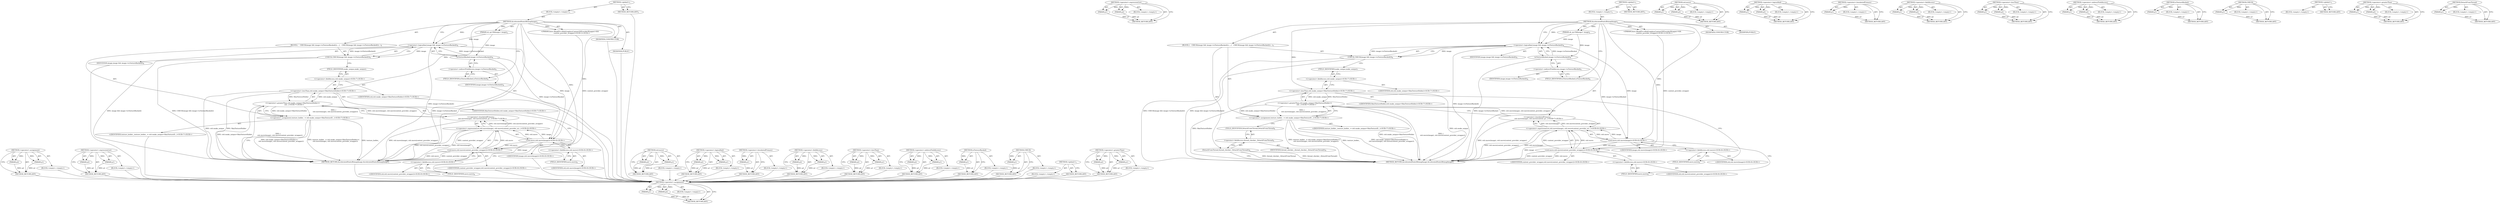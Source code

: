 digraph "&lt;operator&gt;.greaterThan" {
vulnerable_84 [label=<(METHOD,&lt;operator&gt;.assignment)>];
vulnerable_85 [label=<(PARAM,p1)>];
vulnerable_86 [label=<(PARAM,p2)>];
vulnerable_87 [label=<(BLOCK,&lt;empty&gt;,&lt;empty&gt;)>];
vulnerable_88 [label=<(METHOD_RETURN,ANY)>];
vulnerable_108 [label=<(METHOD,&lt;operator&gt;.expressionList)>];
vulnerable_109 [label=<(PARAM,p1)>];
vulnerable_110 [label=<(PARAM,p2)>];
vulnerable_111 [label=<(BLOCK,&lt;empty&gt;,&lt;empty&gt;)>];
vulnerable_112 [label=<(METHOD_RETURN,ANY)>];
vulnerable_6 [label=<(METHOD,&lt;global&gt;)<SUB>1</SUB>>];
vulnerable_7 [label=<(BLOCK,&lt;empty&gt;,&lt;empty&gt;)<SUB>1</SUB>>];
vulnerable_8 [label=<(METHOD,AcceleratedStaticBitmapImage)<SUB>1</SUB>>];
vulnerable_9 [label=<(PARAM,sk_sp&lt;SkImage&gt; image)<SUB>2</SUB>>];
vulnerable_10 [label="<(PARAM,base::WeakPtr&lt;WebGraphicsContext3DProviderWrapper&gt;&amp;&amp;
        context_provider_wrapper)<SUB>3</SUB>>"];
vulnerable_11 [label=<(BLOCK,{
   CHECK(image &amp;&amp; image-&gt;isTextureBacked());
...,{
   CHECK(image &amp;&amp; image-&gt;isTextureBacked());
...)<SUB>5</SUB>>];
vulnerable_12 [label=<(CHECK,CHECK(image &amp;&amp; image-&gt;isTextureBacked()))<SUB>6</SUB>>];
vulnerable_13 [label=<(&lt;operator&gt;.logicalAnd,image &amp;&amp; image-&gt;isTextureBacked())<SUB>6</SUB>>];
vulnerable_14 [label=<(IDENTIFIER,image,image &amp;&amp; image-&gt;isTextureBacked())<SUB>6</SUB>>];
vulnerable_15 [label=<(isTextureBacked,image-&gt;isTextureBacked())<SUB>6</SUB>>];
vulnerable_16 [label=<(&lt;operator&gt;.indirectFieldAccess,image-&gt;isTextureBacked)<SUB>6</SUB>>];
vulnerable_17 [label=<(IDENTIFIER,image,image-&gt;isTextureBacked())<SUB>6</SUB>>];
vulnerable_18 [label=<(FIELD_IDENTIFIER,isTextureBacked,isTextureBacked)<SUB>6</SUB>>];
vulnerable_19 [label="<(&lt;operator&gt;.assignment,texture_holder_ = std::make_unique&lt;SkiaTextureH...)<SUB>7</SUB>>"];
vulnerable_20 [label="<(IDENTIFIER,texture_holder_,texture_holder_ = std::make_unique&lt;SkiaTextureH...)<SUB>7</SUB>>"];
vulnerable_21 [label="<(&lt;operator&gt;.greaterThan,std::make_unique&lt;SkiaTextureHolder&gt;(
       std...)<SUB>7</SUB>>"];
vulnerable_22 [label="<(&lt;operator&gt;.lessThan,std::make_unique&lt;SkiaTextureHolder)<SUB>7</SUB>>"];
vulnerable_23 [label="<(&lt;operator&gt;.fieldAccess,std::make_unique)<SUB>7</SUB>>"];
vulnerable_24 [label="<(IDENTIFIER,std,std::make_unique&lt;SkiaTextureHolder)<SUB>7</SUB>>"];
vulnerable_25 [label=<(FIELD_IDENTIFIER,make_unique,make_unique)<SUB>7</SUB>>];
vulnerable_26 [label="<(IDENTIFIER,SkiaTextureHolder,std::make_unique&lt;SkiaTextureHolder)<SUB>7</SUB>>"];
vulnerable_27 [label="<(&lt;operator&gt;.bracketedPrimary,(
       std::move(image), std::move(context_pr...)<SUB>7</SUB>>"];
vulnerable_28 [label="<(&lt;operator&gt;.expressionList,std::move(image), std::move(context_provider_wr...)<SUB>8</SUB>>"];
vulnerable_29 [label="<(std.move,std::move(image))<SUB>8</SUB>>"];
vulnerable_30 [label="<(&lt;operator&gt;.fieldAccess,std::move)<SUB>8</SUB>>"];
vulnerable_31 [label="<(IDENTIFIER,std,std::move(image))<SUB>8</SUB>>"];
vulnerable_32 [label=<(FIELD_IDENTIFIER,move,move)<SUB>8</SUB>>];
vulnerable_33 [label="<(IDENTIFIER,image,std::move(image))<SUB>8</SUB>>"];
vulnerable_34 [label="<(std.move,std::move(context_provider_wrapper))<SUB>8</SUB>>"];
vulnerable_35 [label="<(&lt;operator&gt;.fieldAccess,std::move)<SUB>8</SUB>>"];
vulnerable_36 [label="<(IDENTIFIER,std,std::move(context_provider_wrapper))<SUB>8</SUB>>"];
vulnerable_37 [label=<(FIELD_IDENTIFIER,move,move)<SUB>8</SUB>>];
vulnerable_38 [label="<(IDENTIFIER,context_provider_wrapper,std::move(context_provider_wrapper))<SUB>8</SUB>>"];
vulnerable_39 [label=<(DetachFromThread,thread_checker_.DetachFromThread())<SUB>9</SUB>>];
vulnerable_40 [label=<(&lt;operator&gt;.fieldAccess,thread_checker_.DetachFromThread)<SUB>9</SUB>>];
vulnerable_41 [label=<(IDENTIFIER,thread_checker_,thread_checker_.DetachFromThread())<SUB>9</SUB>>];
vulnerable_42 [label=<(FIELD_IDENTIFIER,DetachFromThread,DetachFromThread)<SUB>9</SUB>>];
vulnerable_43 [label=<(MODIFIER,CONSTRUCTOR)>];
vulnerable_44 [label=<(MODIFIER,PUBLIC)>];
vulnerable_45 [label=<(METHOD_RETURN,AcceleratedStaticBitmapImage.AcceleratedStaticBitmapImage)<SUB>1</SUB>>];
vulnerable_47 [label=<(METHOD_RETURN,ANY)<SUB>1</SUB>>];
vulnerable_113 [label=<(METHOD,std.move)>];
vulnerable_114 [label=<(PARAM,p1)>];
vulnerable_115 [label=<(PARAM,p2)>];
vulnerable_116 [label=<(BLOCK,&lt;empty&gt;,&lt;empty&gt;)>];
vulnerable_117 [label=<(METHOD_RETURN,ANY)>];
vulnerable_70 [label=<(METHOD,&lt;operator&gt;.logicalAnd)>];
vulnerable_71 [label=<(PARAM,p1)>];
vulnerable_72 [label=<(PARAM,p2)>];
vulnerable_73 [label=<(BLOCK,&lt;empty&gt;,&lt;empty&gt;)>];
vulnerable_74 [label=<(METHOD_RETURN,ANY)>];
vulnerable_104 [label=<(METHOD,&lt;operator&gt;.bracketedPrimary)>];
vulnerable_105 [label=<(PARAM,p1)>];
vulnerable_106 [label=<(BLOCK,&lt;empty&gt;,&lt;empty&gt;)>];
vulnerable_107 [label=<(METHOD_RETURN,ANY)>];
vulnerable_99 [label=<(METHOD,&lt;operator&gt;.fieldAccess)>];
vulnerable_100 [label=<(PARAM,p1)>];
vulnerable_101 [label=<(PARAM,p2)>];
vulnerable_102 [label=<(BLOCK,&lt;empty&gt;,&lt;empty&gt;)>];
vulnerable_103 [label=<(METHOD_RETURN,ANY)>];
vulnerable_94 [label=<(METHOD,&lt;operator&gt;.lessThan)>];
vulnerable_95 [label=<(PARAM,p1)>];
vulnerable_96 [label=<(PARAM,p2)>];
vulnerable_97 [label=<(BLOCK,&lt;empty&gt;,&lt;empty&gt;)>];
vulnerable_98 [label=<(METHOD_RETURN,ANY)>];
vulnerable_79 [label=<(METHOD,&lt;operator&gt;.indirectFieldAccess)>];
vulnerable_80 [label=<(PARAM,p1)>];
vulnerable_81 [label=<(PARAM,p2)>];
vulnerable_82 [label=<(BLOCK,&lt;empty&gt;,&lt;empty&gt;)>];
vulnerable_83 [label=<(METHOD_RETURN,ANY)>];
vulnerable_75 [label=<(METHOD,isTextureBacked)>];
vulnerable_76 [label=<(PARAM,p1)>];
vulnerable_77 [label=<(BLOCK,&lt;empty&gt;,&lt;empty&gt;)>];
vulnerable_78 [label=<(METHOD_RETURN,ANY)>];
vulnerable_66 [label=<(METHOD,CHECK)>];
vulnerable_67 [label=<(PARAM,p1)>];
vulnerable_68 [label=<(BLOCK,&lt;empty&gt;,&lt;empty&gt;)>];
vulnerable_69 [label=<(METHOD_RETURN,ANY)>];
vulnerable_60 [label=<(METHOD,&lt;global&gt;)<SUB>1</SUB>>];
vulnerable_61 [label=<(BLOCK,&lt;empty&gt;,&lt;empty&gt;)>];
vulnerable_62 [label=<(METHOD_RETURN,ANY)>];
vulnerable_89 [label=<(METHOD,&lt;operator&gt;.greaterThan)>];
vulnerable_90 [label=<(PARAM,p1)>];
vulnerable_91 [label=<(PARAM,p2)>];
vulnerable_92 [label=<(BLOCK,&lt;empty&gt;,&lt;empty&gt;)>];
vulnerable_93 [label=<(METHOD_RETURN,ANY)>];
vulnerable_118 [label=<(METHOD,DetachFromThread)>];
vulnerable_119 [label=<(PARAM,p1)>];
vulnerable_120 [label=<(BLOCK,&lt;empty&gt;,&lt;empty&gt;)>];
vulnerable_121 [label=<(METHOD_RETURN,ANY)>];
fixed_80 [label=<(METHOD,&lt;operator&gt;.assignment)>];
fixed_81 [label=<(PARAM,p1)>];
fixed_82 [label=<(PARAM,p2)>];
fixed_83 [label=<(BLOCK,&lt;empty&gt;,&lt;empty&gt;)>];
fixed_84 [label=<(METHOD_RETURN,ANY)>];
fixed_104 [label=<(METHOD,&lt;operator&gt;.expressionList)>];
fixed_105 [label=<(PARAM,p1)>];
fixed_106 [label=<(PARAM,p2)>];
fixed_107 [label=<(BLOCK,&lt;empty&gt;,&lt;empty&gt;)>];
fixed_108 [label=<(METHOD_RETURN,ANY)>];
fixed_6 [label=<(METHOD,&lt;global&gt;)<SUB>1</SUB>>];
fixed_7 [label=<(BLOCK,&lt;empty&gt;,&lt;empty&gt;)<SUB>1</SUB>>];
fixed_8 [label=<(METHOD,AcceleratedStaticBitmapImage)<SUB>1</SUB>>];
fixed_9 [label=<(PARAM,sk_sp&lt;SkImage&gt; image)<SUB>2</SUB>>];
fixed_10 [label="<(PARAM,base::WeakPtr&lt;WebGraphicsContext3DProviderWrapper&gt;&amp;&amp;
        context_provider_wrapper)<SUB>3</SUB>>"];
fixed_11 [label=<(BLOCK,{
   CHECK(image &amp;&amp; image-&gt;isTextureBacked());
...,{
   CHECK(image &amp;&amp; image-&gt;isTextureBacked());
...)<SUB>5</SUB>>];
fixed_12 [label=<(CHECK,CHECK(image &amp;&amp; image-&gt;isTextureBacked()))<SUB>6</SUB>>];
fixed_13 [label=<(&lt;operator&gt;.logicalAnd,image &amp;&amp; image-&gt;isTextureBacked())<SUB>6</SUB>>];
fixed_14 [label=<(IDENTIFIER,image,image &amp;&amp; image-&gt;isTextureBacked())<SUB>6</SUB>>];
fixed_15 [label=<(isTextureBacked,image-&gt;isTextureBacked())<SUB>6</SUB>>];
fixed_16 [label=<(&lt;operator&gt;.indirectFieldAccess,image-&gt;isTextureBacked)<SUB>6</SUB>>];
fixed_17 [label=<(IDENTIFIER,image,image-&gt;isTextureBacked())<SUB>6</SUB>>];
fixed_18 [label=<(FIELD_IDENTIFIER,isTextureBacked,isTextureBacked)<SUB>6</SUB>>];
fixed_19 [label="<(&lt;operator&gt;.assignment,texture_holder_ = std::make_unique&lt;SkiaTextureH...)<SUB>7</SUB>>"];
fixed_20 [label="<(IDENTIFIER,texture_holder_,texture_holder_ = std::make_unique&lt;SkiaTextureH...)<SUB>7</SUB>>"];
fixed_21 [label="<(&lt;operator&gt;.greaterThan,std::make_unique&lt;SkiaTextureHolder&gt;(
       std...)<SUB>7</SUB>>"];
fixed_22 [label="<(&lt;operator&gt;.lessThan,std::make_unique&lt;SkiaTextureHolder)<SUB>7</SUB>>"];
fixed_23 [label="<(&lt;operator&gt;.fieldAccess,std::make_unique)<SUB>7</SUB>>"];
fixed_24 [label="<(IDENTIFIER,std,std::make_unique&lt;SkiaTextureHolder)<SUB>7</SUB>>"];
fixed_25 [label=<(FIELD_IDENTIFIER,make_unique,make_unique)<SUB>7</SUB>>];
fixed_26 [label="<(IDENTIFIER,SkiaTextureHolder,std::make_unique&lt;SkiaTextureHolder)<SUB>7</SUB>>"];
fixed_27 [label="<(&lt;operator&gt;.bracketedPrimary,(
       std::move(image), std::move(context_pr...)<SUB>7</SUB>>"];
fixed_28 [label="<(&lt;operator&gt;.expressionList,std::move(image), std::move(context_provider_wr...)<SUB>8</SUB>>"];
fixed_29 [label="<(std.move,std::move(image))<SUB>8</SUB>>"];
fixed_30 [label="<(&lt;operator&gt;.fieldAccess,std::move)<SUB>8</SUB>>"];
fixed_31 [label="<(IDENTIFIER,std,std::move(image))<SUB>8</SUB>>"];
fixed_32 [label=<(FIELD_IDENTIFIER,move,move)<SUB>8</SUB>>];
fixed_33 [label="<(IDENTIFIER,image,std::move(image))<SUB>8</SUB>>"];
fixed_34 [label="<(std.move,std::move(context_provider_wrapper))<SUB>8</SUB>>"];
fixed_35 [label="<(&lt;operator&gt;.fieldAccess,std::move)<SUB>8</SUB>>"];
fixed_36 [label="<(IDENTIFIER,std,std::move(context_provider_wrapper))<SUB>8</SUB>>"];
fixed_37 [label=<(FIELD_IDENTIFIER,move,move)<SUB>8</SUB>>];
fixed_38 [label="<(IDENTIFIER,context_provider_wrapper,std::move(context_provider_wrapper))<SUB>8</SUB>>"];
fixed_39 [label=<(MODIFIER,CONSTRUCTOR)>];
fixed_40 [label=<(MODIFIER,PUBLIC)>];
fixed_41 [label=<(METHOD_RETURN,AcceleratedStaticBitmapImage.AcceleratedStaticBitmapImage)<SUB>1</SUB>>];
fixed_43 [label=<(METHOD_RETURN,ANY)<SUB>1</SUB>>];
fixed_109 [label=<(METHOD,std.move)>];
fixed_110 [label=<(PARAM,p1)>];
fixed_111 [label=<(PARAM,p2)>];
fixed_112 [label=<(BLOCK,&lt;empty&gt;,&lt;empty&gt;)>];
fixed_113 [label=<(METHOD_RETURN,ANY)>];
fixed_66 [label=<(METHOD,&lt;operator&gt;.logicalAnd)>];
fixed_67 [label=<(PARAM,p1)>];
fixed_68 [label=<(PARAM,p2)>];
fixed_69 [label=<(BLOCK,&lt;empty&gt;,&lt;empty&gt;)>];
fixed_70 [label=<(METHOD_RETURN,ANY)>];
fixed_100 [label=<(METHOD,&lt;operator&gt;.bracketedPrimary)>];
fixed_101 [label=<(PARAM,p1)>];
fixed_102 [label=<(BLOCK,&lt;empty&gt;,&lt;empty&gt;)>];
fixed_103 [label=<(METHOD_RETURN,ANY)>];
fixed_95 [label=<(METHOD,&lt;operator&gt;.fieldAccess)>];
fixed_96 [label=<(PARAM,p1)>];
fixed_97 [label=<(PARAM,p2)>];
fixed_98 [label=<(BLOCK,&lt;empty&gt;,&lt;empty&gt;)>];
fixed_99 [label=<(METHOD_RETURN,ANY)>];
fixed_90 [label=<(METHOD,&lt;operator&gt;.lessThan)>];
fixed_91 [label=<(PARAM,p1)>];
fixed_92 [label=<(PARAM,p2)>];
fixed_93 [label=<(BLOCK,&lt;empty&gt;,&lt;empty&gt;)>];
fixed_94 [label=<(METHOD_RETURN,ANY)>];
fixed_75 [label=<(METHOD,&lt;operator&gt;.indirectFieldAccess)>];
fixed_76 [label=<(PARAM,p1)>];
fixed_77 [label=<(PARAM,p2)>];
fixed_78 [label=<(BLOCK,&lt;empty&gt;,&lt;empty&gt;)>];
fixed_79 [label=<(METHOD_RETURN,ANY)>];
fixed_71 [label=<(METHOD,isTextureBacked)>];
fixed_72 [label=<(PARAM,p1)>];
fixed_73 [label=<(BLOCK,&lt;empty&gt;,&lt;empty&gt;)>];
fixed_74 [label=<(METHOD_RETURN,ANY)>];
fixed_62 [label=<(METHOD,CHECK)>];
fixed_63 [label=<(PARAM,p1)>];
fixed_64 [label=<(BLOCK,&lt;empty&gt;,&lt;empty&gt;)>];
fixed_65 [label=<(METHOD_RETURN,ANY)>];
fixed_56 [label=<(METHOD,&lt;global&gt;)<SUB>1</SUB>>];
fixed_57 [label=<(BLOCK,&lt;empty&gt;,&lt;empty&gt;)>];
fixed_58 [label=<(METHOD_RETURN,ANY)>];
fixed_85 [label=<(METHOD,&lt;operator&gt;.greaterThan)>];
fixed_86 [label=<(PARAM,p1)>];
fixed_87 [label=<(PARAM,p2)>];
fixed_88 [label=<(BLOCK,&lt;empty&gt;,&lt;empty&gt;)>];
fixed_89 [label=<(METHOD_RETURN,ANY)>];
vulnerable_84 -> vulnerable_85  [key=0, label="AST: "];
vulnerable_84 -> vulnerable_85  [key=1, label="DDG: "];
vulnerable_84 -> vulnerable_87  [key=0, label="AST: "];
vulnerable_84 -> vulnerable_86  [key=0, label="AST: "];
vulnerable_84 -> vulnerable_86  [key=1, label="DDG: "];
vulnerable_84 -> vulnerable_88  [key=0, label="AST: "];
vulnerable_84 -> vulnerable_88  [key=1, label="CFG: "];
vulnerable_85 -> vulnerable_88  [key=0, label="DDG: p1"];
vulnerable_86 -> vulnerable_88  [key=0, label="DDG: p2"];
vulnerable_108 -> vulnerable_109  [key=0, label="AST: "];
vulnerable_108 -> vulnerable_109  [key=1, label="DDG: "];
vulnerable_108 -> vulnerable_111  [key=0, label="AST: "];
vulnerable_108 -> vulnerable_110  [key=0, label="AST: "];
vulnerable_108 -> vulnerable_110  [key=1, label="DDG: "];
vulnerable_108 -> vulnerable_112  [key=0, label="AST: "];
vulnerable_108 -> vulnerable_112  [key=1, label="CFG: "];
vulnerable_109 -> vulnerable_112  [key=0, label="DDG: p1"];
vulnerable_110 -> vulnerable_112  [key=0, label="DDG: p2"];
vulnerable_6 -> vulnerable_7  [key=0, label="AST: "];
vulnerable_6 -> vulnerable_47  [key=0, label="AST: "];
vulnerable_6 -> vulnerable_47  [key=1, label="CFG: "];
vulnerable_7 -> vulnerable_8  [key=0, label="AST: "];
vulnerable_8 -> vulnerable_9  [key=0, label="AST: "];
vulnerable_8 -> vulnerable_9  [key=1, label="DDG: "];
vulnerable_8 -> vulnerable_10  [key=0, label="AST: "];
vulnerable_8 -> vulnerable_10  [key=1, label="DDG: "];
vulnerable_8 -> vulnerable_11  [key=0, label="AST: "];
vulnerable_8 -> vulnerable_43  [key=0, label="AST: "];
vulnerable_8 -> vulnerable_44  [key=0, label="AST: "];
vulnerable_8 -> vulnerable_45  [key=0, label="AST: "];
vulnerable_8 -> vulnerable_13  [key=0, label="CFG: "];
vulnerable_8 -> vulnerable_13  [key=1, label="DDG: "];
vulnerable_8 -> vulnerable_18  [key=0, label="CFG: "];
vulnerable_8 -> vulnerable_22  [key=0, label="DDG: "];
vulnerable_8 -> vulnerable_29  [key=0, label="DDG: "];
vulnerable_8 -> vulnerable_34  [key=0, label="DDG: "];
vulnerable_9 -> vulnerable_13  [key=0, label="DDG: image"];
vulnerable_9 -> vulnerable_15  [key=0, label="DDG: image"];
vulnerable_10 -> vulnerable_34  [key=0, label="DDG: context_provider_wrapper"];
vulnerable_11 -> vulnerable_12  [key=0, label="AST: "];
vulnerable_11 -> vulnerable_19  [key=0, label="AST: "];
vulnerable_11 -> vulnerable_39  [key=0, label="AST: "];
vulnerable_12 -> vulnerable_13  [key=0, label="AST: "];
vulnerable_12 -> vulnerable_25  [key=0, label="CFG: "];
vulnerable_12 -> vulnerable_45  [key=0, label="DDG: image &amp;&amp; image-&gt;isTextureBacked()"];
vulnerable_12 -> vulnerable_45  [key=1, label="DDG: CHECK(image &amp;&amp; image-&gt;isTextureBacked())"];
vulnerable_13 -> vulnerable_14  [key=0, label="AST: "];
vulnerable_13 -> vulnerable_15  [key=0, label="AST: "];
vulnerable_13 -> vulnerable_12  [key=0, label="CFG: "];
vulnerable_13 -> vulnerable_12  [key=1, label="DDG: image"];
vulnerable_13 -> vulnerable_12  [key=2, label="DDG: image-&gt;isTextureBacked()"];
vulnerable_13 -> vulnerable_45  [key=0, label="DDG: image-&gt;isTextureBacked()"];
vulnerable_13 -> vulnerable_29  [key=0, label="DDG: image"];
vulnerable_15 -> vulnerable_16  [key=0, label="AST: "];
vulnerable_15 -> vulnerable_13  [key=0, label="CFG: "];
vulnerable_15 -> vulnerable_13  [key=1, label="DDG: image-&gt;isTextureBacked"];
vulnerable_15 -> vulnerable_45  [key=0, label="DDG: image-&gt;isTextureBacked"];
vulnerable_15 -> vulnerable_29  [key=0, label="DDG: image-&gt;isTextureBacked"];
vulnerable_16 -> vulnerable_17  [key=0, label="AST: "];
vulnerable_16 -> vulnerable_18  [key=0, label="AST: "];
vulnerable_16 -> vulnerable_15  [key=0, label="CFG: "];
vulnerable_18 -> vulnerable_16  [key=0, label="CFG: "];
vulnerable_19 -> vulnerable_20  [key=0, label="AST: "];
vulnerable_19 -> vulnerable_21  [key=0, label="AST: "];
vulnerable_19 -> vulnerable_42  [key=0, label="CFG: "];
vulnerable_19 -> vulnerable_45  [key=0, label="DDG: std::make_unique&lt;SkiaTextureHolder&gt;(
       std::move(image), std::move(context_provider_wrapper))"];
vulnerable_19 -> vulnerable_45  [key=1, label="DDG: texture_holder_ = std::make_unique&lt;SkiaTextureHolder&gt;(
       std::move(image), std::move(context_provider_wrapper))"];
vulnerable_19 -> vulnerable_45  [key=2, label="DDG: texture_holder_"];
vulnerable_21 -> vulnerable_22  [key=0, label="AST: "];
vulnerable_21 -> vulnerable_27  [key=0, label="AST: "];
vulnerable_21 -> vulnerable_19  [key=0, label="CFG: "];
vulnerable_21 -> vulnerable_19  [key=1, label="DDG: std::make_unique&lt;SkiaTextureHolder"];
vulnerable_21 -> vulnerable_19  [key=2, label="DDG: (
       std::move(image), std::move(context_provider_wrapper))"];
vulnerable_21 -> vulnerable_45  [key=0, label="DDG: std::make_unique&lt;SkiaTextureHolder"];
vulnerable_21 -> vulnerable_45  [key=1, label="DDG: (
       std::move(image), std::move(context_provider_wrapper))"];
vulnerable_22 -> vulnerable_23  [key=0, label="AST: "];
vulnerable_22 -> vulnerable_26  [key=0, label="AST: "];
vulnerable_22 -> vulnerable_32  [key=0, label="CFG: "];
vulnerable_22 -> vulnerable_45  [key=0, label="DDG: std::make_unique"];
vulnerable_22 -> vulnerable_45  [key=1, label="DDG: SkiaTextureHolder"];
vulnerable_22 -> vulnerable_21  [key=0, label="DDG: std::make_unique"];
vulnerable_22 -> vulnerable_21  [key=1, label="DDG: SkiaTextureHolder"];
vulnerable_23 -> vulnerable_24  [key=0, label="AST: "];
vulnerable_23 -> vulnerable_25  [key=0, label="AST: "];
vulnerable_23 -> vulnerable_22  [key=0, label="CFG: "];
vulnerable_25 -> vulnerable_23  [key=0, label="CFG: "];
vulnerable_27 -> vulnerable_28  [key=0, label="AST: "];
vulnerable_27 -> vulnerable_21  [key=0, label="CFG: "];
vulnerable_27 -> vulnerable_21  [key=1, label="DDG: std::move(image), std::move(context_provider_wrapper)"];
vulnerable_27 -> vulnerable_45  [key=0, label="DDG: std::move(image), std::move(context_provider_wrapper)"];
vulnerable_28 -> vulnerable_29  [key=0, label="AST: "];
vulnerable_28 -> vulnerable_34  [key=0, label="AST: "];
vulnerable_28 -> vulnerable_27  [key=0, label="CFG: "];
vulnerable_28 -> vulnerable_27  [key=1, label="DDG: std::move(image)"];
vulnerable_28 -> vulnerable_27  [key=2, label="DDG: std::move(context_provider_wrapper)"];
vulnerable_28 -> vulnerable_45  [key=0, label="DDG: std::move(image)"];
vulnerable_28 -> vulnerable_45  [key=1, label="DDG: std::move(context_provider_wrapper)"];
vulnerable_29 -> vulnerable_30  [key=0, label="AST: "];
vulnerable_29 -> vulnerable_33  [key=0, label="AST: "];
vulnerable_29 -> vulnerable_37  [key=0, label="CFG: "];
vulnerable_29 -> vulnerable_45  [key=0, label="DDG: image"];
vulnerable_29 -> vulnerable_28  [key=0, label="DDG: std::move"];
vulnerable_29 -> vulnerable_28  [key=1, label="DDG: image"];
vulnerable_29 -> vulnerable_34  [key=0, label="DDG: std::move"];
vulnerable_30 -> vulnerable_31  [key=0, label="AST: "];
vulnerable_30 -> vulnerable_32  [key=0, label="AST: "];
vulnerable_30 -> vulnerable_29  [key=0, label="CFG: "];
vulnerable_32 -> vulnerable_30  [key=0, label="CFG: "];
vulnerable_34 -> vulnerable_35  [key=0, label="AST: "];
vulnerable_34 -> vulnerable_38  [key=0, label="AST: "];
vulnerable_34 -> vulnerable_28  [key=0, label="CFG: "];
vulnerable_34 -> vulnerable_28  [key=1, label="DDG: std::move"];
vulnerable_34 -> vulnerable_28  [key=2, label="DDG: context_provider_wrapper"];
vulnerable_34 -> vulnerable_45  [key=0, label="DDG: std::move"];
vulnerable_34 -> vulnerable_45  [key=1, label="DDG: context_provider_wrapper"];
vulnerable_35 -> vulnerable_36  [key=0, label="AST: "];
vulnerable_35 -> vulnerable_37  [key=0, label="AST: "];
vulnerable_35 -> vulnerable_34  [key=0, label="CFG: "];
vulnerable_37 -> vulnerable_35  [key=0, label="CFG: "];
vulnerable_39 -> vulnerable_40  [key=0, label="AST: "];
vulnerable_39 -> vulnerable_45  [key=0, label="CFG: "];
vulnerable_39 -> vulnerable_45  [key=1, label="DDG: thread_checker_.DetachFromThread"];
vulnerable_39 -> vulnerable_45  [key=2, label="DDG: thread_checker_.DetachFromThread()"];
vulnerable_40 -> vulnerable_41  [key=0, label="AST: "];
vulnerable_40 -> vulnerable_42  [key=0, label="AST: "];
vulnerable_40 -> vulnerable_39  [key=0, label="CFG: "];
vulnerable_42 -> vulnerable_40  [key=0, label="CFG: "];
vulnerable_113 -> vulnerable_114  [key=0, label="AST: "];
vulnerable_113 -> vulnerable_114  [key=1, label="DDG: "];
vulnerable_113 -> vulnerable_116  [key=0, label="AST: "];
vulnerable_113 -> vulnerable_115  [key=0, label="AST: "];
vulnerable_113 -> vulnerable_115  [key=1, label="DDG: "];
vulnerable_113 -> vulnerable_117  [key=0, label="AST: "];
vulnerable_113 -> vulnerable_117  [key=1, label="CFG: "];
vulnerable_114 -> vulnerable_117  [key=0, label="DDG: p1"];
vulnerable_115 -> vulnerable_117  [key=0, label="DDG: p2"];
vulnerable_70 -> vulnerable_71  [key=0, label="AST: "];
vulnerable_70 -> vulnerable_71  [key=1, label="DDG: "];
vulnerable_70 -> vulnerable_73  [key=0, label="AST: "];
vulnerable_70 -> vulnerable_72  [key=0, label="AST: "];
vulnerable_70 -> vulnerable_72  [key=1, label="DDG: "];
vulnerable_70 -> vulnerable_74  [key=0, label="AST: "];
vulnerable_70 -> vulnerable_74  [key=1, label="CFG: "];
vulnerable_71 -> vulnerable_74  [key=0, label="DDG: p1"];
vulnerable_72 -> vulnerable_74  [key=0, label="DDG: p2"];
vulnerable_104 -> vulnerable_105  [key=0, label="AST: "];
vulnerable_104 -> vulnerable_105  [key=1, label="DDG: "];
vulnerable_104 -> vulnerable_106  [key=0, label="AST: "];
vulnerable_104 -> vulnerable_107  [key=0, label="AST: "];
vulnerable_104 -> vulnerable_107  [key=1, label="CFG: "];
vulnerable_105 -> vulnerable_107  [key=0, label="DDG: p1"];
vulnerable_99 -> vulnerable_100  [key=0, label="AST: "];
vulnerable_99 -> vulnerable_100  [key=1, label="DDG: "];
vulnerable_99 -> vulnerable_102  [key=0, label="AST: "];
vulnerable_99 -> vulnerable_101  [key=0, label="AST: "];
vulnerable_99 -> vulnerable_101  [key=1, label="DDG: "];
vulnerable_99 -> vulnerable_103  [key=0, label="AST: "];
vulnerable_99 -> vulnerable_103  [key=1, label="CFG: "];
vulnerable_100 -> vulnerable_103  [key=0, label="DDG: p1"];
vulnerable_101 -> vulnerable_103  [key=0, label="DDG: p2"];
vulnerable_94 -> vulnerable_95  [key=0, label="AST: "];
vulnerable_94 -> vulnerable_95  [key=1, label="DDG: "];
vulnerable_94 -> vulnerable_97  [key=0, label="AST: "];
vulnerable_94 -> vulnerable_96  [key=0, label="AST: "];
vulnerable_94 -> vulnerable_96  [key=1, label="DDG: "];
vulnerable_94 -> vulnerable_98  [key=0, label="AST: "];
vulnerable_94 -> vulnerable_98  [key=1, label="CFG: "];
vulnerable_95 -> vulnerable_98  [key=0, label="DDG: p1"];
vulnerable_96 -> vulnerable_98  [key=0, label="DDG: p2"];
vulnerable_79 -> vulnerable_80  [key=0, label="AST: "];
vulnerable_79 -> vulnerable_80  [key=1, label="DDG: "];
vulnerable_79 -> vulnerable_82  [key=0, label="AST: "];
vulnerable_79 -> vulnerable_81  [key=0, label="AST: "];
vulnerable_79 -> vulnerable_81  [key=1, label="DDG: "];
vulnerable_79 -> vulnerable_83  [key=0, label="AST: "];
vulnerable_79 -> vulnerable_83  [key=1, label="CFG: "];
vulnerable_80 -> vulnerable_83  [key=0, label="DDG: p1"];
vulnerable_81 -> vulnerable_83  [key=0, label="DDG: p2"];
vulnerable_75 -> vulnerable_76  [key=0, label="AST: "];
vulnerable_75 -> vulnerable_76  [key=1, label="DDG: "];
vulnerable_75 -> vulnerable_77  [key=0, label="AST: "];
vulnerable_75 -> vulnerable_78  [key=0, label="AST: "];
vulnerable_75 -> vulnerable_78  [key=1, label="CFG: "];
vulnerable_76 -> vulnerable_78  [key=0, label="DDG: p1"];
vulnerable_66 -> vulnerable_67  [key=0, label="AST: "];
vulnerable_66 -> vulnerable_67  [key=1, label="DDG: "];
vulnerable_66 -> vulnerable_68  [key=0, label="AST: "];
vulnerable_66 -> vulnerable_69  [key=0, label="AST: "];
vulnerable_66 -> vulnerable_69  [key=1, label="CFG: "];
vulnerable_67 -> vulnerable_69  [key=0, label="DDG: p1"];
vulnerable_60 -> vulnerable_61  [key=0, label="AST: "];
vulnerable_60 -> vulnerable_62  [key=0, label="AST: "];
vulnerable_60 -> vulnerable_62  [key=1, label="CFG: "];
vulnerable_89 -> vulnerable_90  [key=0, label="AST: "];
vulnerable_89 -> vulnerable_90  [key=1, label="DDG: "];
vulnerable_89 -> vulnerable_92  [key=0, label="AST: "];
vulnerable_89 -> vulnerable_91  [key=0, label="AST: "];
vulnerable_89 -> vulnerable_91  [key=1, label="DDG: "];
vulnerable_89 -> vulnerable_93  [key=0, label="AST: "];
vulnerable_89 -> vulnerable_93  [key=1, label="CFG: "];
vulnerable_90 -> vulnerable_93  [key=0, label="DDG: p1"];
vulnerable_91 -> vulnerable_93  [key=0, label="DDG: p2"];
vulnerable_118 -> vulnerable_119  [key=0, label="AST: "];
vulnerable_118 -> vulnerable_119  [key=1, label="DDG: "];
vulnerable_118 -> vulnerable_120  [key=0, label="AST: "];
vulnerable_118 -> vulnerable_121  [key=0, label="AST: "];
vulnerable_118 -> vulnerable_121  [key=1, label="CFG: "];
vulnerable_119 -> vulnerable_121  [key=0, label="DDG: p1"];
fixed_80 -> fixed_81  [key=0, label="AST: "];
fixed_80 -> fixed_81  [key=1, label="DDG: "];
fixed_80 -> fixed_83  [key=0, label="AST: "];
fixed_80 -> fixed_82  [key=0, label="AST: "];
fixed_80 -> fixed_82  [key=1, label="DDG: "];
fixed_80 -> fixed_84  [key=0, label="AST: "];
fixed_80 -> fixed_84  [key=1, label="CFG: "];
fixed_81 -> fixed_84  [key=0, label="DDG: p1"];
fixed_82 -> fixed_84  [key=0, label="DDG: p2"];
fixed_83 -> vulnerable_84  [key=0];
fixed_84 -> vulnerable_84  [key=0];
fixed_104 -> fixed_105  [key=0, label="AST: "];
fixed_104 -> fixed_105  [key=1, label="DDG: "];
fixed_104 -> fixed_107  [key=0, label="AST: "];
fixed_104 -> fixed_106  [key=0, label="AST: "];
fixed_104 -> fixed_106  [key=1, label="DDG: "];
fixed_104 -> fixed_108  [key=0, label="AST: "];
fixed_104 -> fixed_108  [key=1, label="CFG: "];
fixed_105 -> fixed_108  [key=0, label="DDG: p1"];
fixed_106 -> fixed_108  [key=0, label="DDG: p2"];
fixed_107 -> vulnerable_84  [key=0];
fixed_108 -> vulnerable_84  [key=0];
fixed_6 -> fixed_7  [key=0, label="AST: "];
fixed_6 -> fixed_43  [key=0, label="AST: "];
fixed_6 -> fixed_43  [key=1, label="CFG: "];
fixed_7 -> fixed_8  [key=0, label="AST: "];
fixed_8 -> fixed_9  [key=0, label="AST: "];
fixed_8 -> fixed_9  [key=1, label="DDG: "];
fixed_8 -> fixed_10  [key=0, label="AST: "];
fixed_8 -> fixed_10  [key=1, label="DDG: "];
fixed_8 -> fixed_11  [key=0, label="AST: "];
fixed_8 -> fixed_39  [key=0, label="AST: "];
fixed_8 -> fixed_40  [key=0, label="AST: "];
fixed_8 -> fixed_41  [key=0, label="AST: "];
fixed_8 -> fixed_13  [key=0, label="CFG: "];
fixed_8 -> fixed_13  [key=1, label="DDG: "];
fixed_8 -> fixed_18  [key=0, label="CFG: "];
fixed_8 -> fixed_22  [key=0, label="DDG: "];
fixed_8 -> fixed_29  [key=0, label="DDG: "];
fixed_8 -> fixed_34  [key=0, label="DDG: "];
fixed_9 -> fixed_13  [key=0, label="DDG: image"];
fixed_9 -> fixed_15  [key=0, label="DDG: image"];
fixed_10 -> fixed_34  [key=0, label="DDG: context_provider_wrapper"];
fixed_11 -> fixed_12  [key=0, label="AST: "];
fixed_11 -> fixed_19  [key=0, label="AST: "];
fixed_12 -> fixed_13  [key=0, label="AST: "];
fixed_12 -> fixed_25  [key=0, label="CFG: "];
fixed_12 -> fixed_41  [key=0, label="DDG: image &amp;&amp; image-&gt;isTextureBacked()"];
fixed_12 -> fixed_41  [key=1, label="DDG: CHECK(image &amp;&amp; image-&gt;isTextureBacked())"];
fixed_13 -> fixed_14  [key=0, label="AST: "];
fixed_13 -> fixed_15  [key=0, label="AST: "];
fixed_13 -> fixed_12  [key=0, label="CFG: "];
fixed_13 -> fixed_12  [key=1, label="DDG: image"];
fixed_13 -> fixed_12  [key=2, label="DDG: image-&gt;isTextureBacked()"];
fixed_13 -> fixed_41  [key=0, label="DDG: image-&gt;isTextureBacked()"];
fixed_13 -> fixed_29  [key=0, label="DDG: image"];
fixed_14 -> vulnerable_84  [key=0];
fixed_15 -> fixed_16  [key=0, label="AST: "];
fixed_15 -> fixed_13  [key=0, label="CFG: "];
fixed_15 -> fixed_13  [key=1, label="DDG: image-&gt;isTextureBacked"];
fixed_15 -> fixed_41  [key=0, label="DDG: image-&gt;isTextureBacked"];
fixed_15 -> fixed_29  [key=0, label="DDG: image-&gt;isTextureBacked"];
fixed_16 -> fixed_17  [key=0, label="AST: "];
fixed_16 -> fixed_18  [key=0, label="AST: "];
fixed_16 -> fixed_15  [key=0, label="CFG: "];
fixed_17 -> vulnerable_84  [key=0];
fixed_18 -> fixed_16  [key=0, label="CFG: "];
fixed_19 -> fixed_20  [key=0, label="AST: "];
fixed_19 -> fixed_21  [key=0, label="AST: "];
fixed_19 -> fixed_41  [key=0, label="CFG: "];
fixed_19 -> fixed_41  [key=1, label="DDG: std::make_unique&lt;SkiaTextureHolder&gt;(
       std::move(image), std::move(context_provider_wrapper))"];
fixed_19 -> fixed_41  [key=2, label="DDG: texture_holder_ = std::make_unique&lt;SkiaTextureHolder&gt;(
       std::move(image), std::move(context_provider_wrapper))"];
fixed_19 -> fixed_41  [key=3, label="DDG: texture_holder_"];
fixed_20 -> vulnerable_84  [key=0];
fixed_21 -> fixed_22  [key=0, label="AST: "];
fixed_21 -> fixed_27  [key=0, label="AST: "];
fixed_21 -> fixed_19  [key=0, label="CFG: "];
fixed_21 -> fixed_19  [key=1, label="DDG: std::make_unique&lt;SkiaTextureHolder"];
fixed_21 -> fixed_19  [key=2, label="DDG: (
       std::move(image), std::move(context_provider_wrapper))"];
fixed_21 -> fixed_41  [key=0, label="DDG: std::make_unique&lt;SkiaTextureHolder"];
fixed_21 -> fixed_41  [key=1, label="DDG: (
       std::move(image), std::move(context_provider_wrapper))"];
fixed_22 -> fixed_23  [key=0, label="AST: "];
fixed_22 -> fixed_26  [key=0, label="AST: "];
fixed_22 -> fixed_32  [key=0, label="CFG: "];
fixed_22 -> fixed_41  [key=0, label="DDG: std::make_unique"];
fixed_22 -> fixed_41  [key=1, label="DDG: SkiaTextureHolder"];
fixed_22 -> fixed_21  [key=0, label="DDG: std::make_unique"];
fixed_22 -> fixed_21  [key=1, label="DDG: SkiaTextureHolder"];
fixed_23 -> fixed_24  [key=0, label="AST: "];
fixed_23 -> fixed_25  [key=0, label="AST: "];
fixed_23 -> fixed_22  [key=0, label="CFG: "];
fixed_24 -> vulnerable_84  [key=0];
fixed_25 -> fixed_23  [key=0, label="CFG: "];
fixed_26 -> vulnerable_84  [key=0];
fixed_27 -> fixed_28  [key=0, label="AST: "];
fixed_27 -> fixed_21  [key=0, label="CFG: "];
fixed_27 -> fixed_21  [key=1, label="DDG: std::move(image), std::move(context_provider_wrapper)"];
fixed_27 -> fixed_41  [key=0, label="DDG: std::move(image), std::move(context_provider_wrapper)"];
fixed_28 -> fixed_29  [key=0, label="AST: "];
fixed_28 -> fixed_34  [key=0, label="AST: "];
fixed_28 -> fixed_27  [key=0, label="CFG: "];
fixed_28 -> fixed_27  [key=1, label="DDG: std::move(image)"];
fixed_28 -> fixed_27  [key=2, label="DDG: std::move(context_provider_wrapper)"];
fixed_28 -> fixed_41  [key=0, label="DDG: std::move(image)"];
fixed_28 -> fixed_41  [key=1, label="DDG: std::move(context_provider_wrapper)"];
fixed_29 -> fixed_30  [key=0, label="AST: "];
fixed_29 -> fixed_33  [key=0, label="AST: "];
fixed_29 -> fixed_37  [key=0, label="CFG: "];
fixed_29 -> fixed_41  [key=0, label="DDG: image"];
fixed_29 -> fixed_28  [key=0, label="DDG: std::move"];
fixed_29 -> fixed_28  [key=1, label="DDG: image"];
fixed_29 -> fixed_34  [key=0, label="DDG: std::move"];
fixed_30 -> fixed_31  [key=0, label="AST: "];
fixed_30 -> fixed_32  [key=0, label="AST: "];
fixed_30 -> fixed_29  [key=0, label="CFG: "];
fixed_31 -> vulnerable_84  [key=0];
fixed_32 -> fixed_30  [key=0, label="CFG: "];
fixed_33 -> vulnerable_84  [key=0];
fixed_34 -> fixed_35  [key=0, label="AST: "];
fixed_34 -> fixed_38  [key=0, label="AST: "];
fixed_34 -> fixed_28  [key=0, label="CFG: "];
fixed_34 -> fixed_28  [key=1, label="DDG: std::move"];
fixed_34 -> fixed_28  [key=2, label="DDG: context_provider_wrapper"];
fixed_34 -> fixed_41  [key=0, label="DDG: std::move"];
fixed_34 -> fixed_41  [key=1, label="DDG: context_provider_wrapper"];
fixed_35 -> fixed_36  [key=0, label="AST: "];
fixed_35 -> fixed_37  [key=0, label="AST: "];
fixed_35 -> fixed_34  [key=0, label="CFG: "];
fixed_36 -> vulnerable_84  [key=0];
fixed_37 -> fixed_35  [key=0, label="CFG: "];
fixed_38 -> vulnerable_84  [key=0];
fixed_39 -> vulnerable_84  [key=0];
fixed_40 -> vulnerable_84  [key=0];
fixed_41 -> vulnerable_84  [key=0];
fixed_43 -> vulnerable_84  [key=0];
fixed_109 -> fixed_110  [key=0, label="AST: "];
fixed_109 -> fixed_110  [key=1, label="DDG: "];
fixed_109 -> fixed_112  [key=0, label="AST: "];
fixed_109 -> fixed_111  [key=0, label="AST: "];
fixed_109 -> fixed_111  [key=1, label="DDG: "];
fixed_109 -> fixed_113  [key=0, label="AST: "];
fixed_109 -> fixed_113  [key=1, label="CFG: "];
fixed_110 -> fixed_113  [key=0, label="DDG: p1"];
fixed_111 -> fixed_113  [key=0, label="DDG: p2"];
fixed_112 -> vulnerable_84  [key=0];
fixed_113 -> vulnerable_84  [key=0];
fixed_66 -> fixed_67  [key=0, label="AST: "];
fixed_66 -> fixed_67  [key=1, label="DDG: "];
fixed_66 -> fixed_69  [key=0, label="AST: "];
fixed_66 -> fixed_68  [key=0, label="AST: "];
fixed_66 -> fixed_68  [key=1, label="DDG: "];
fixed_66 -> fixed_70  [key=0, label="AST: "];
fixed_66 -> fixed_70  [key=1, label="CFG: "];
fixed_67 -> fixed_70  [key=0, label="DDG: p1"];
fixed_68 -> fixed_70  [key=0, label="DDG: p2"];
fixed_69 -> vulnerable_84  [key=0];
fixed_70 -> vulnerable_84  [key=0];
fixed_100 -> fixed_101  [key=0, label="AST: "];
fixed_100 -> fixed_101  [key=1, label="DDG: "];
fixed_100 -> fixed_102  [key=0, label="AST: "];
fixed_100 -> fixed_103  [key=0, label="AST: "];
fixed_100 -> fixed_103  [key=1, label="CFG: "];
fixed_101 -> fixed_103  [key=0, label="DDG: p1"];
fixed_102 -> vulnerable_84  [key=0];
fixed_103 -> vulnerable_84  [key=0];
fixed_95 -> fixed_96  [key=0, label="AST: "];
fixed_95 -> fixed_96  [key=1, label="DDG: "];
fixed_95 -> fixed_98  [key=0, label="AST: "];
fixed_95 -> fixed_97  [key=0, label="AST: "];
fixed_95 -> fixed_97  [key=1, label="DDG: "];
fixed_95 -> fixed_99  [key=0, label="AST: "];
fixed_95 -> fixed_99  [key=1, label="CFG: "];
fixed_96 -> fixed_99  [key=0, label="DDG: p1"];
fixed_97 -> fixed_99  [key=0, label="DDG: p2"];
fixed_98 -> vulnerable_84  [key=0];
fixed_99 -> vulnerable_84  [key=0];
fixed_90 -> fixed_91  [key=0, label="AST: "];
fixed_90 -> fixed_91  [key=1, label="DDG: "];
fixed_90 -> fixed_93  [key=0, label="AST: "];
fixed_90 -> fixed_92  [key=0, label="AST: "];
fixed_90 -> fixed_92  [key=1, label="DDG: "];
fixed_90 -> fixed_94  [key=0, label="AST: "];
fixed_90 -> fixed_94  [key=1, label="CFG: "];
fixed_91 -> fixed_94  [key=0, label="DDG: p1"];
fixed_92 -> fixed_94  [key=0, label="DDG: p2"];
fixed_93 -> vulnerable_84  [key=0];
fixed_94 -> vulnerable_84  [key=0];
fixed_75 -> fixed_76  [key=0, label="AST: "];
fixed_75 -> fixed_76  [key=1, label="DDG: "];
fixed_75 -> fixed_78  [key=0, label="AST: "];
fixed_75 -> fixed_77  [key=0, label="AST: "];
fixed_75 -> fixed_77  [key=1, label="DDG: "];
fixed_75 -> fixed_79  [key=0, label="AST: "];
fixed_75 -> fixed_79  [key=1, label="CFG: "];
fixed_76 -> fixed_79  [key=0, label="DDG: p1"];
fixed_77 -> fixed_79  [key=0, label="DDG: p2"];
fixed_78 -> vulnerable_84  [key=0];
fixed_79 -> vulnerable_84  [key=0];
fixed_71 -> fixed_72  [key=0, label="AST: "];
fixed_71 -> fixed_72  [key=1, label="DDG: "];
fixed_71 -> fixed_73  [key=0, label="AST: "];
fixed_71 -> fixed_74  [key=0, label="AST: "];
fixed_71 -> fixed_74  [key=1, label="CFG: "];
fixed_72 -> fixed_74  [key=0, label="DDG: p1"];
fixed_73 -> vulnerable_84  [key=0];
fixed_74 -> vulnerable_84  [key=0];
fixed_62 -> fixed_63  [key=0, label="AST: "];
fixed_62 -> fixed_63  [key=1, label="DDG: "];
fixed_62 -> fixed_64  [key=0, label="AST: "];
fixed_62 -> fixed_65  [key=0, label="AST: "];
fixed_62 -> fixed_65  [key=1, label="CFG: "];
fixed_63 -> fixed_65  [key=0, label="DDG: p1"];
fixed_64 -> vulnerable_84  [key=0];
fixed_65 -> vulnerable_84  [key=0];
fixed_56 -> fixed_57  [key=0, label="AST: "];
fixed_56 -> fixed_58  [key=0, label="AST: "];
fixed_56 -> fixed_58  [key=1, label="CFG: "];
fixed_57 -> vulnerable_84  [key=0];
fixed_58 -> vulnerable_84  [key=0];
fixed_85 -> fixed_86  [key=0, label="AST: "];
fixed_85 -> fixed_86  [key=1, label="DDG: "];
fixed_85 -> fixed_88  [key=0, label="AST: "];
fixed_85 -> fixed_87  [key=0, label="AST: "];
fixed_85 -> fixed_87  [key=1, label="DDG: "];
fixed_85 -> fixed_89  [key=0, label="AST: "];
fixed_85 -> fixed_89  [key=1, label="CFG: "];
fixed_86 -> fixed_89  [key=0, label="DDG: p1"];
fixed_87 -> fixed_89  [key=0, label="DDG: p2"];
fixed_88 -> vulnerable_84  [key=0];
fixed_89 -> vulnerable_84  [key=0];
}
